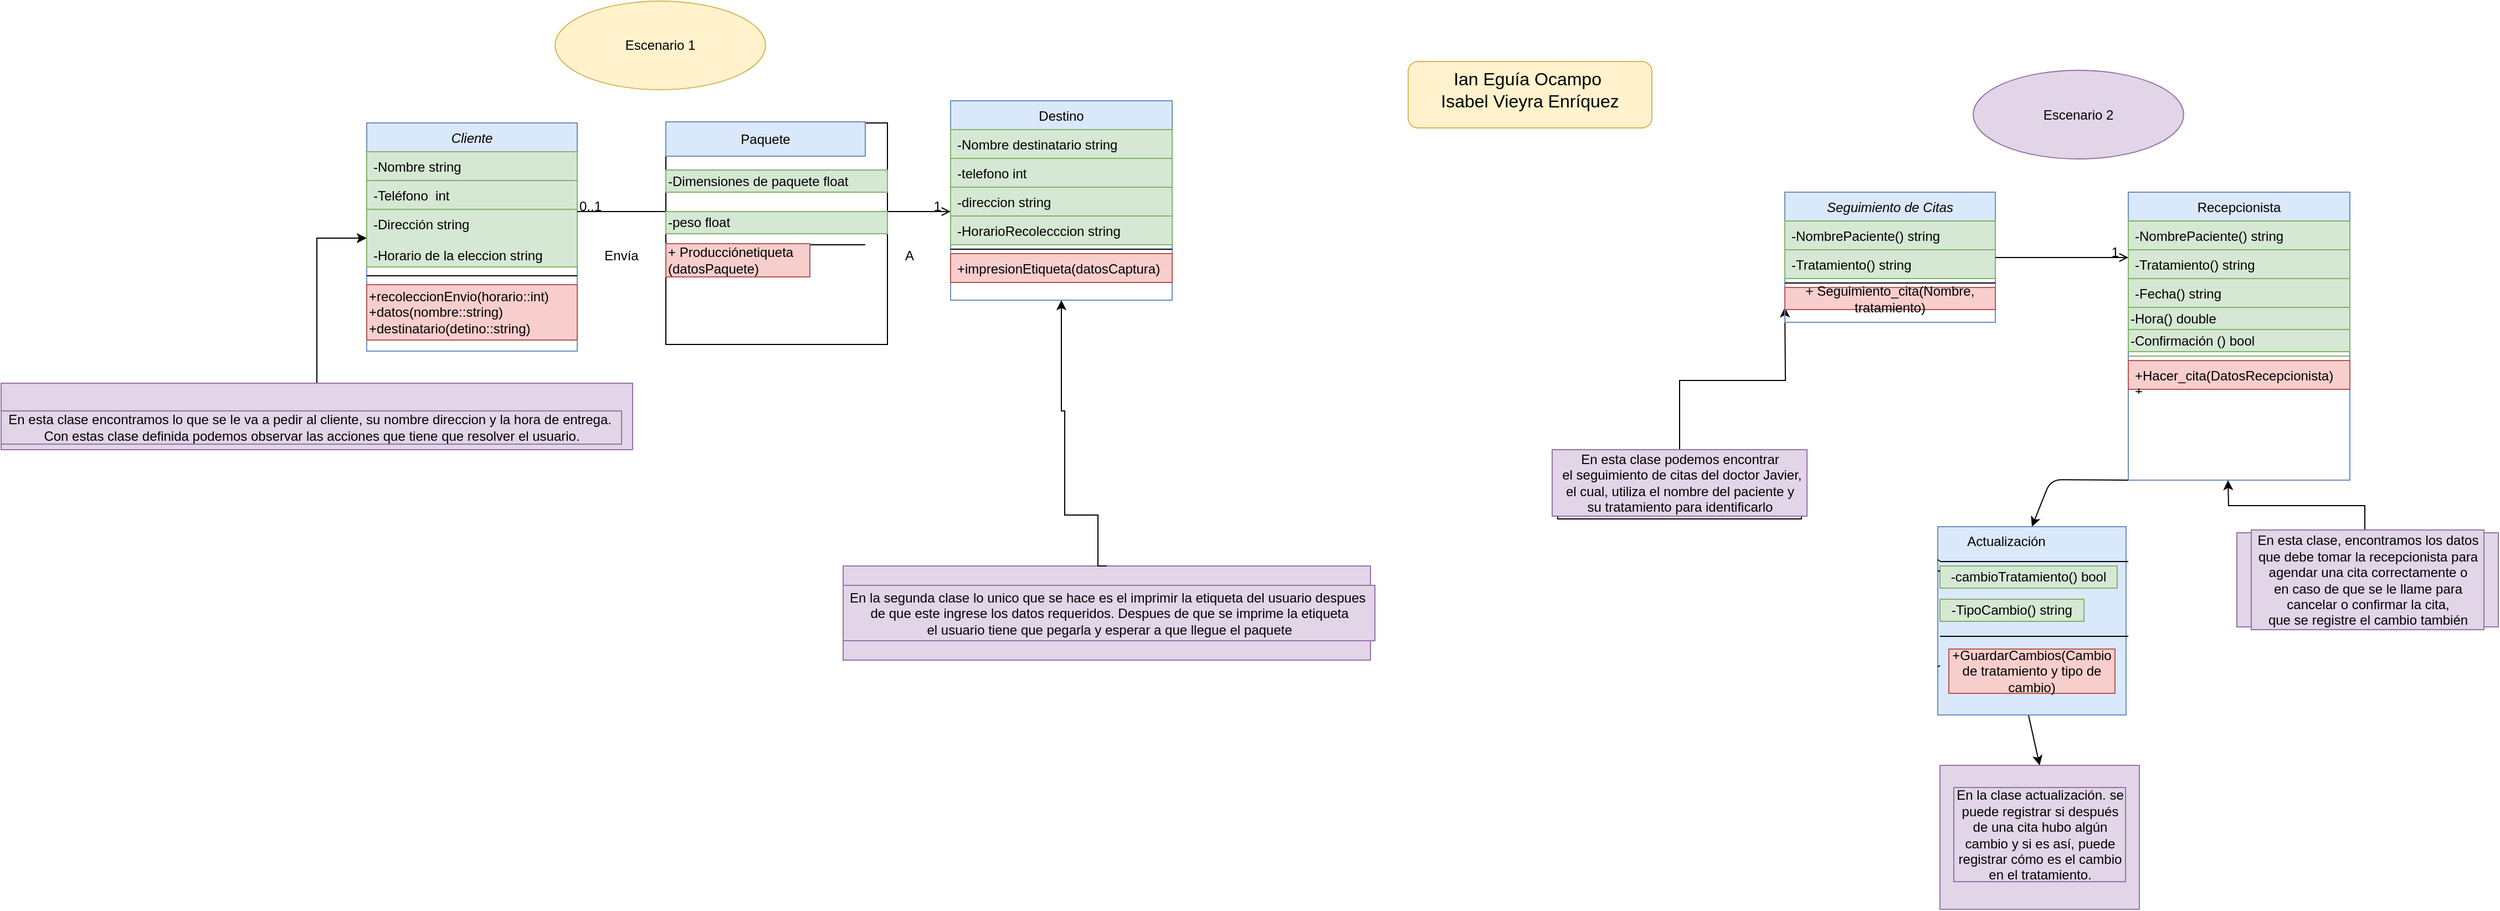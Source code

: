 <mxfile version="13.9.6" type="github" pages="2">
  <diagram id="C5RBs43oDa-KdzZeNtuy" name="escenario 1 ">
    <mxGraphModel dx="2012" dy="635" grid="1" gridSize="10" guides="1" tooltips="1" connect="1" arrows="1" fold="1" page="1" pageScale="1" pageWidth="827" pageHeight="1169" math="0" shadow="0">
      <root>
        <mxCell id="WIyWlLk6GJQsqaUBKTNV-0" />
        <mxCell id="WIyWlLk6GJQsqaUBKTNV-1" parent="WIyWlLk6GJQsqaUBKTNV-0" />
        <mxCell id="zNg6Y8l1uioLrPtS1W3--4" style="edgeStyle=orthogonalEdgeStyle;rounded=0;orthogonalLoop=1;jettySize=auto;html=1;entryX=0;entryY=0.5;entryDx=0;entryDy=0;" parent="WIyWlLk6GJQsqaUBKTNV-1" source="zNg6Y8l1uioLrPtS1W3--3" target="zkfFHV4jXpPFQw0GAbJ--3" edge="1">
          <mxGeometry relative="1" as="geometry" />
        </mxCell>
        <mxCell id="zNg6Y8l1uioLrPtS1W3--3" value="" style="rounded=0;whiteSpace=wrap;html=1;fillColor=#e1d5e7;strokeColor=#9673a6;" parent="WIyWlLk6GJQsqaUBKTNV-1" vertex="1">
          <mxGeometry x="-800" y="345" width="570" height="60" as="geometry" />
        </mxCell>
        <mxCell id="zNg6Y8l1uioLrPtS1W3--1" value="" style="rounded=0;whiteSpace=wrap;html=1;fillColor=#e1d5e7;strokeColor=#9673a6;" parent="WIyWlLk6GJQsqaUBKTNV-1" vertex="1">
          <mxGeometry x="-40" y="510" width="476" height="85" as="geometry" />
        </mxCell>
        <mxCell id="zkfFHV4jXpPFQw0GAbJ--0" value="Cliente" style="swimlane;fontStyle=2;align=center;verticalAlign=top;childLayout=stackLayout;horizontal=1;startSize=26;horizontalStack=0;resizeParent=1;resizeLast=0;collapsible=1;marginBottom=0;rounded=0;shadow=0;strokeWidth=1;fillColor=#dae8fc;strokeColor=#6c8ebf;" parent="WIyWlLk6GJQsqaUBKTNV-1" vertex="1">
          <mxGeometry x="-470" y="110" width="190" height="206" as="geometry">
            <mxRectangle x="230" y="140" width="160" height="26" as="alternateBounds" />
          </mxGeometry>
        </mxCell>
        <mxCell id="zkfFHV4jXpPFQw0GAbJ--1" value="-Nombre string" style="text;align=left;verticalAlign=top;spacingLeft=4;spacingRight=4;overflow=hidden;rotatable=0;points=[[0,0.5],[1,0.5]];portConstraint=eastwest;fillColor=#d5e8d4;strokeColor=#82b366;" parent="zkfFHV4jXpPFQw0GAbJ--0" vertex="1">
          <mxGeometry y="26" width="190" height="26" as="geometry" />
        </mxCell>
        <mxCell id="zkfFHV4jXpPFQw0GAbJ--2" value="-Teléfono  int" style="text;align=left;verticalAlign=top;spacingLeft=4;spacingRight=4;overflow=hidden;rotatable=0;points=[[0,0.5],[1,0.5]];portConstraint=eastwest;rounded=0;shadow=0;html=0;fillColor=#d5e8d4;strokeColor=#82b366;" parent="zkfFHV4jXpPFQw0GAbJ--0" vertex="1">
          <mxGeometry y="52" width="190" height="26" as="geometry" />
        </mxCell>
        <mxCell id="zkfFHV4jXpPFQw0GAbJ--3" value="-Dirección string&#xa;&#xa;-Horario de la eleccion string" style="text;align=left;verticalAlign=top;spacingLeft=4;spacingRight=4;overflow=hidden;rotatable=0;points=[[0,0.5],[1,0.5]];portConstraint=eastwest;rounded=0;shadow=0;html=0;fillColor=#d5e8d4;strokeColor=#82b366;" parent="zkfFHV4jXpPFQw0GAbJ--0" vertex="1">
          <mxGeometry y="78" width="190" height="52" as="geometry" />
        </mxCell>
        <mxCell id="zkfFHV4jXpPFQw0GAbJ--4" value="" style="line;html=1;strokeWidth=1;align=left;verticalAlign=middle;spacingTop=-1;spacingLeft=3;spacingRight=3;rotatable=0;labelPosition=right;points=[];portConstraint=eastwest;" parent="zkfFHV4jXpPFQw0GAbJ--0" vertex="1">
          <mxGeometry y="130" width="190" height="16" as="geometry" />
        </mxCell>
        <mxCell id="3N-C41HS3WivDNmrfECo-3" value="+recoleccionEnvio(horario::int)&lt;br&gt;+datos(nombre::string)&lt;br&gt;+destinatario(detino::string)" style="text;html=1;align=left;verticalAlign=middle;resizable=0;points=[];autosize=1;fillColor=#f8cecc;strokeColor=#b85450;" parent="zkfFHV4jXpPFQw0GAbJ--0" vertex="1">
          <mxGeometry y="146" width="190" height="50" as="geometry" />
        </mxCell>
        <mxCell id="zkfFHV4jXpPFQw0GAbJ--17" value="Destino" style="swimlane;fontStyle=0;align=center;verticalAlign=top;childLayout=stackLayout;horizontal=1;startSize=26;horizontalStack=0;resizeParent=1;resizeLast=0;collapsible=1;marginBottom=0;rounded=0;shadow=0;strokeWidth=1;fillColor=#dae8fc;strokeColor=#6c8ebf;" parent="WIyWlLk6GJQsqaUBKTNV-1" vertex="1">
          <mxGeometry x="57" y="90" width="200" height="180" as="geometry">
            <mxRectangle x="530" y="120" width="160" height="26" as="alternateBounds" />
          </mxGeometry>
        </mxCell>
        <mxCell id="zkfFHV4jXpPFQw0GAbJ--18" value="-Nombre destinatario string" style="text;align=left;verticalAlign=top;spacingLeft=4;spacingRight=4;overflow=hidden;rotatable=0;points=[[0,0.5],[1,0.5]];portConstraint=eastwest;fillColor=#d5e8d4;strokeColor=#82b366;" parent="zkfFHV4jXpPFQw0GAbJ--17" vertex="1">
          <mxGeometry y="26" width="200" height="26" as="geometry" />
        </mxCell>
        <mxCell id="zkfFHV4jXpPFQw0GAbJ--19" value="-telefono int" style="text;align=left;verticalAlign=top;spacingLeft=4;spacingRight=4;overflow=hidden;rotatable=0;points=[[0,0.5],[1,0.5]];portConstraint=eastwest;rounded=0;shadow=0;html=0;fillColor=#d5e8d4;strokeColor=#82b366;" parent="zkfFHV4jXpPFQw0GAbJ--17" vertex="1">
          <mxGeometry y="52" width="200" height="26" as="geometry" />
        </mxCell>
        <mxCell id="zkfFHV4jXpPFQw0GAbJ--20" value="-direccion string" style="text;align=left;verticalAlign=top;spacingLeft=4;spacingRight=4;overflow=hidden;rotatable=0;points=[[0,0.5],[1,0.5]];portConstraint=eastwest;rounded=0;shadow=0;html=0;fillColor=#d5e8d4;strokeColor=#82b366;" parent="zkfFHV4jXpPFQw0GAbJ--17" vertex="1">
          <mxGeometry y="78" width="200" height="26" as="geometry" />
        </mxCell>
        <mxCell id="zkfFHV4jXpPFQw0GAbJ--21" value="-HorarioRecolecccion string" style="text;align=left;verticalAlign=top;spacingLeft=4;spacingRight=4;overflow=hidden;rotatable=0;points=[[0,0.5],[1,0.5]];portConstraint=eastwest;rounded=0;shadow=0;html=0;fillColor=#d5e8d4;strokeColor=#82b366;" parent="zkfFHV4jXpPFQw0GAbJ--17" vertex="1">
          <mxGeometry y="104" width="200" height="26" as="geometry" />
        </mxCell>
        <mxCell id="zkfFHV4jXpPFQw0GAbJ--23" value="" style="line;html=1;strokeWidth=1;align=left;verticalAlign=middle;spacingTop=-1;spacingLeft=3;spacingRight=3;rotatable=0;labelPosition=right;points=[];portConstraint=eastwest;" parent="zkfFHV4jXpPFQw0GAbJ--17" vertex="1">
          <mxGeometry y="130" width="200" height="8" as="geometry" />
        </mxCell>
        <mxCell id="zkfFHV4jXpPFQw0GAbJ--24" value="+impresionEtiqueta(datosCaptura)" style="text;align=left;verticalAlign=top;spacingLeft=4;spacingRight=4;overflow=hidden;rotatable=0;points=[[0,0.5],[1,0.5]];portConstraint=eastwest;fillColor=#f8cecc;strokeColor=#b85450;" parent="zkfFHV4jXpPFQw0GAbJ--17" vertex="1">
          <mxGeometry y="138" width="200" height="26" as="geometry" />
        </mxCell>
        <mxCell id="zkfFHV4jXpPFQw0GAbJ--26" value="" style="endArrow=open;shadow=0;strokeWidth=1;rounded=0;endFill=1;edgeStyle=elbowEdgeStyle;elbow=vertical;" parent="WIyWlLk6GJQsqaUBKTNV-1" source="zkfFHV4jXpPFQw0GAbJ--0" target="zkfFHV4jXpPFQw0GAbJ--17" edge="1">
          <mxGeometry x="0.5" y="41" relative="1" as="geometry">
            <mxPoint x="-310" y="182" as="sourcePoint" />
            <mxPoint x="-150" y="182" as="targetPoint" />
            <mxPoint x="-40" y="32" as="offset" />
          </mxGeometry>
        </mxCell>
        <mxCell id="zkfFHV4jXpPFQw0GAbJ--27" value="0..1" style="resizable=0;align=left;verticalAlign=bottom;labelBackgroundColor=none;fontSize=12;" parent="zkfFHV4jXpPFQw0GAbJ--26" connectable="0" vertex="1">
          <mxGeometry x="-1" relative="1" as="geometry">
            <mxPoint y="4" as="offset" />
          </mxGeometry>
        </mxCell>
        <mxCell id="zkfFHV4jXpPFQw0GAbJ--28" value="1" style="resizable=0;align=right;verticalAlign=bottom;labelBackgroundColor=none;fontSize=12;" parent="zkfFHV4jXpPFQw0GAbJ--26" connectable="0" vertex="1">
          <mxGeometry x="1" relative="1" as="geometry">
            <mxPoint x="-7" y="4" as="offset" />
          </mxGeometry>
        </mxCell>
        <mxCell id="zkfFHV4jXpPFQw0GAbJ--29" value="envia a&amp;nbsp;" style="text;html=1;resizable=0;points=[];;align=center;verticalAlign=middle;labelBackgroundColor=none;rounded=0;shadow=0;strokeWidth=1;fontSize=12;" parent="zkfFHV4jXpPFQw0GAbJ--26" vertex="1" connectable="0">
          <mxGeometry x="0.5" y="49" relative="1" as="geometry">
            <mxPoint x="-38" y="40" as="offset" />
          </mxGeometry>
        </mxCell>
        <mxCell id="3N-C41HS3WivDNmrfECo-6" value="En esta clase encontramos lo que se le va a pedir al cliente, su nombre direccion y la hora de entrega.&amp;nbsp;&lt;br&gt;Con estas clase definida podemos observar las acciones que tiene que resolver el usuario." style="text;html=1;align=center;verticalAlign=middle;resizable=0;points=[];autosize=1;fillColor=#e1d5e7;strokeColor=#9673a6;" parent="WIyWlLk6GJQsqaUBKTNV-1" vertex="1">
          <mxGeometry x="-800" y="370" width="560" height="30" as="geometry" />
        </mxCell>
        <mxCell id="zNg6Y8l1uioLrPtS1W3--2" style="edgeStyle=orthogonalEdgeStyle;rounded=0;orthogonalLoop=1;jettySize=auto;html=1;entryX=0.5;entryY=1;entryDx=0;entryDy=0;exitX=0.5;exitY=0;exitDx=0;exitDy=0;" parent="WIyWlLk6GJQsqaUBKTNV-1" source="zNg6Y8l1uioLrPtS1W3--1" edge="1" target="zkfFHV4jXpPFQw0GAbJ--17">
          <mxGeometry relative="1" as="geometry">
            <mxPoint x="-70" y="370" as="targetPoint" />
            <Array as="points">
              <mxPoint x="190" y="510" />
              <mxPoint x="190" y="464" />
              <mxPoint x="160" y="464" />
              <mxPoint x="160" y="370" />
              <mxPoint x="157" y="370" />
            </Array>
          </mxGeometry>
        </mxCell>
        <mxCell id="zNg6Y8l1uioLrPtS1W3--0" value="En la segunda clase lo unico que se hace es el imprimir la etiqueta del usuario despues&amp;nbsp;&lt;br&gt;de que este ingrese los datos requeridos. Despues de que se imprime la etiqueta&lt;br&gt;el usuario tiene que pegarla y esperar a que llegue el paquete" style="text;html=1;align=center;verticalAlign=middle;resizable=0;points=[];autosize=1;fillColor=#e1d5e7;strokeColor=#9673a6;" parent="WIyWlLk6GJQsqaUBKTNV-1" vertex="1">
          <mxGeometry x="-40" y="527.5" width="480" height="50" as="geometry" />
        </mxCell>
        <mxCell id="zNg6Y8l1uioLrPtS1W3--5" value="Escenario 1" style="ellipse;whiteSpace=wrap;html=1;fillColor=#fff2cc;strokeColor=#d6b656;" parent="WIyWlLk6GJQsqaUBKTNV-1" vertex="1">
          <mxGeometry x="-300" width="190" height="80" as="geometry" />
        </mxCell>
        <mxCell id="i2FDpkzaoJRVynmeRSLC-27" style="edgeStyle=orthogonalEdgeStyle;rounded=0;orthogonalLoop=1;jettySize=auto;html=1;entryX=0;entryY=0.5;entryDx=0;entryDy=0;" edge="1" parent="WIyWlLk6GJQsqaUBKTNV-1" source="i2FDpkzaoJRVynmeRSLC-28">
          <mxGeometry relative="1" as="geometry">
            <mxPoint x="810" y="276.5" as="targetPoint" />
          </mxGeometry>
        </mxCell>
        <mxCell id="i2FDpkzaoJRVynmeRSLC-28" value="" style="rounded=0;whiteSpace=wrap;html=1;" vertex="1" parent="WIyWlLk6GJQsqaUBKTNV-1">
          <mxGeometry x="605" y="407.5" width="220" height="60" as="geometry" />
        </mxCell>
        <mxCell id="i2FDpkzaoJRVynmeRSLC-29" value="" style="rounded=0;whiteSpace=wrap;html=1;fillColor=#e1d5e7;strokeColor=#9673a6;" vertex="1" parent="WIyWlLk6GJQsqaUBKTNV-1">
          <mxGeometry x="1218" y="480" width="236" height="85" as="geometry" />
        </mxCell>
        <mxCell id="i2FDpkzaoJRVynmeRSLC-30" value="Seguimiento de Citas" style="swimlane;fontStyle=2;align=center;verticalAlign=top;childLayout=stackLayout;horizontal=1;startSize=26;horizontalStack=0;resizeParent=1;resizeLast=0;collapsible=1;marginBottom=0;rounded=0;shadow=0;strokeWidth=1;fillColor=#dae8fc;strokeColor=#6c8ebf;" vertex="1" parent="WIyWlLk6GJQsqaUBKTNV-1">
          <mxGeometry x="810" y="172.5" width="190" height="117.5" as="geometry">
            <mxRectangle x="230" y="140" width="160" height="26" as="alternateBounds" />
          </mxGeometry>
        </mxCell>
        <mxCell id="i2FDpkzaoJRVynmeRSLC-31" value="-NombrePaciente() string" style="text;align=left;verticalAlign=top;spacingLeft=4;spacingRight=4;overflow=hidden;rotatable=0;points=[[0,0.5],[1,0.5]];portConstraint=eastwest;fillColor=#d5e8d4;strokeColor=#82b366;" vertex="1" parent="i2FDpkzaoJRVynmeRSLC-30">
          <mxGeometry y="26" width="190" height="26" as="geometry" />
        </mxCell>
        <mxCell id="i2FDpkzaoJRVynmeRSLC-32" value="-Tratamiento() string" style="text;align=left;verticalAlign=top;spacingLeft=4;spacingRight=4;overflow=hidden;rotatable=0;points=[[0,0.5],[1,0.5]];portConstraint=eastwest;rounded=0;shadow=0;html=0;fillColor=#d5e8d4;strokeColor=#82b366;" vertex="1" parent="i2FDpkzaoJRVynmeRSLC-30">
          <mxGeometry y="52" width="190" height="26" as="geometry" />
        </mxCell>
        <mxCell id="i2FDpkzaoJRVynmeRSLC-61" value="" style="line;html=1;strokeWidth=1;align=left;verticalAlign=middle;spacingTop=-1;spacingLeft=3;spacingRight=3;rotatable=0;labelPosition=right;points=[];portConstraint=eastwest;" vertex="1" parent="i2FDpkzaoJRVynmeRSLC-30">
          <mxGeometry y="78" width="190" height="8" as="geometry" />
        </mxCell>
        <mxCell id="i2FDpkzaoJRVynmeRSLC-62" value="+ Seguimiento_cita(Nombre, tratamiento)" style="text;html=1;strokeColor=#b85450;fillColor=#f8cecc;align=center;verticalAlign=middle;whiteSpace=wrap;rounded=0;" vertex="1" parent="i2FDpkzaoJRVynmeRSLC-30">
          <mxGeometry y="86" width="190" height="20" as="geometry" />
        </mxCell>
        <mxCell id="i2FDpkzaoJRVynmeRSLC-36" value="Recepcionista" style="swimlane;fontStyle=0;align=center;verticalAlign=top;childLayout=stackLayout;horizontal=1;startSize=26;horizontalStack=0;resizeParent=1;resizeLast=0;collapsible=1;marginBottom=0;rounded=0;shadow=0;strokeWidth=1;fillColor=#dae8fc;strokeColor=#6c8ebf;" vertex="1" parent="WIyWlLk6GJQsqaUBKTNV-1">
          <mxGeometry x="1120" y="172.5" width="200" height="260" as="geometry">
            <mxRectangle x="530" y="120" width="160" height="26" as="alternateBounds" />
          </mxGeometry>
        </mxCell>
        <mxCell id="i2FDpkzaoJRVynmeRSLC-38" value="-NombrePaciente() string" style="text;align=left;verticalAlign=top;spacingLeft=4;spacingRight=4;overflow=hidden;rotatable=0;points=[[0,0.5],[1,0.5]];portConstraint=eastwest;rounded=0;shadow=0;html=0;fillColor=#d5e8d4;strokeColor=#82b366;" vertex="1" parent="i2FDpkzaoJRVynmeRSLC-36">
          <mxGeometry y="26" width="200" height="26" as="geometry" />
        </mxCell>
        <mxCell id="i2FDpkzaoJRVynmeRSLC-39" value="-Tratamiento() string" style="text;align=left;verticalAlign=top;spacingLeft=4;spacingRight=4;overflow=hidden;rotatable=0;points=[[0,0.5],[1,0.5]];portConstraint=eastwest;rounded=0;shadow=0;html=0;fillColor=#d5e8d4;strokeColor=#82b366;" vertex="1" parent="i2FDpkzaoJRVynmeRSLC-36">
          <mxGeometry y="52" width="200" height="26" as="geometry" />
        </mxCell>
        <mxCell id="i2FDpkzaoJRVynmeRSLC-40" value="-Fecha() string" style="text;align=left;verticalAlign=top;spacingLeft=4;spacingRight=4;overflow=hidden;rotatable=0;points=[[0,0.5],[1,0.5]];portConstraint=eastwest;rounded=0;shadow=0;html=0;fillColor=#d5e8d4;strokeColor=#82b366;" vertex="1" parent="i2FDpkzaoJRVynmeRSLC-36">
          <mxGeometry y="78" width="200" height="26" as="geometry" />
        </mxCell>
        <mxCell id="i2FDpkzaoJRVynmeRSLC-41" value="-Hora() double" style="text;html=1;align=left;verticalAlign=middle;resizable=0;points=[];autosize=1;fillColor=#d5e8d4;strokeColor=#82b366;" vertex="1" parent="i2FDpkzaoJRVynmeRSLC-36">
          <mxGeometry y="104" width="200" height="20" as="geometry" />
        </mxCell>
        <mxCell id="i2FDpkzaoJRVynmeRSLC-42" value="-Confirmación () bool" style="text;html=1;align=left;verticalAlign=middle;resizable=0;points=[];autosize=1;fillColor=#d5e8d4;strokeColor=#82b366;" vertex="1" parent="i2FDpkzaoJRVynmeRSLC-36">
          <mxGeometry y="124" width="200" height="20" as="geometry" />
        </mxCell>
        <mxCell id="i2FDpkzaoJRVynmeRSLC-43" value="" style="line;html=1;strokeWidth=1;align=left;verticalAlign=middle;spacingTop=-1;spacingLeft=3;spacingRight=3;rotatable=0;labelPosition=right;points=[];portConstraint=eastwest;fillColor=#d5e8d4;strokeColor=#82b366;" vertex="1" parent="i2FDpkzaoJRVynmeRSLC-36">
          <mxGeometry y="144" width="200" height="8" as="geometry" />
        </mxCell>
        <mxCell id="i2FDpkzaoJRVynmeRSLC-44" value="+Hacer_cita(DatosRecepcionista)&#xa;+" style="text;align=left;verticalAlign=top;spacingLeft=4;spacingRight=4;overflow=hidden;rotatable=0;points=[[0,0.5],[1,0.5]];portConstraint=eastwest;fillColor=#f8cecc;strokeColor=#b85450;" vertex="1" parent="i2FDpkzaoJRVynmeRSLC-36">
          <mxGeometry y="152" width="200" height="26" as="geometry" />
        </mxCell>
        <mxCell id="i2FDpkzaoJRVynmeRSLC-45" value="" style="endArrow=open;shadow=0;strokeWidth=1;rounded=0;endFill=1;edgeStyle=elbowEdgeStyle;elbow=vertical;" edge="1" parent="WIyWlLk6GJQsqaUBKTNV-1" source="i2FDpkzaoJRVynmeRSLC-30" target="i2FDpkzaoJRVynmeRSLC-36">
          <mxGeometry x="0.5" y="41" relative="1" as="geometry">
            <mxPoint x="970" y="244.5" as="sourcePoint" />
            <mxPoint x="1130" y="244.5" as="targetPoint" />
            <mxPoint x="-40" y="32" as="offset" />
          </mxGeometry>
        </mxCell>
        <mxCell id="i2FDpkzaoJRVynmeRSLC-47" value="1" style="resizable=0;align=right;verticalAlign=bottom;labelBackgroundColor=none;fontSize=12;" connectable="0" vertex="1" parent="i2FDpkzaoJRVynmeRSLC-45">
          <mxGeometry x="1" relative="1" as="geometry">
            <mxPoint x="-7" y="4" as="offset" />
          </mxGeometry>
        </mxCell>
        <mxCell id="i2FDpkzaoJRVynmeRSLC-49" value="En esta clase podemos encontrar&lt;br&gt;&amp;nbsp;el seguimiento de citas del doctor Javier,&lt;br&gt;el cual, utiliza el nombre del paciente y&lt;br&gt;su tratamiento para identificarlo" style="text;html=1;align=center;verticalAlign=middle;resizable=0;points=[];autosize=1;fillColor=#e1d5e7;strokeColor=#9673a6;" vertex="1" parent="WIyWlLk6GJQsqaUBKTNV-1">
          <mxGeometry x="600" y="405" width="230" height="60" as="geometry" />
        </mxCell>
        <mxCell id="i2FDpkzaoJRVynmeRSLC-50" style="edgeStyle=orthogonalEdgeStyle;rounded=0;orthogonalLoop=1;jettySize=auto;html=1;exitX=0.488;exitY=-0.001;exitDx=0;exitDy=0;exitPerimeter=0;" edge="1" parent="WIyWlLk6GJQsqaUBKTNV-1" source="i2FDpkzaoJRVynmeRSLC-51">
          <mxGeometry relative="1" as="geometry">
            <mxPoint x="1210" y="432.5" as="targetPoint" />
          </mxGeometry>
        </mxCell>
        <mxCell id="i2FDpkzaoJRVynmeRSLC-51" value="En esta clase, encontramos los datos&lt;br&gt;que debe tomar la recepcionista para&lt;br&gt;agendar una cita correctamente o&lt;br&gt;en caso de que se le llame para&lt;br&gt;cancelar o confirmar la cita,&lt;br&gt;que se registre el cambio también" style="text;html=1;align=center;verticalAlign=middle;resizable=0;points=[];autosize=1;strokeColor=#9673a6;fillColor=#e1d5e7;" vertex="1" parent="WIyWlLk6GJQsqaUBKTNV-1">
          <mxGeometry x="1231" y="477.5" width="210" height="90" as="geometry" />
        </mxCell>
        <mxCell id="i2FDpkzaoJRVynmeRSLC-52" value="Escenario 2" style="ellipse;whiteSpace=wrap;html=1;fillColor=#e1d5e7;strokeColor=#9673a6;" vertex="1" parent="WIyWlLk6GJQsqaUBKTNV-1">
          <mxGeometry x="980" y="62.5" width="190" height="80" as="geometry" />
        </mxCell>
        <mxCell id="i2FDpkzaoJRVynmeRSLC-53" value="" style="whiteSpace=wrap;html=1;aspect=fixed;" vertex="1" parent="WIyWlLk6GJQsqaUBKTNV-1">
          <mxGeometry x="-200" y="110" width="200" height="200" as="geometry" />
        </mxCell>
        <mxCell id="i2FDpkzaoJRVynmeRSLC-54" value="" style="rounded=0;whiteSpace=wrap;html=1;fillColor=#dae8fc;strokeColor=#6c8ebf;" vertex="1" parent="WIyWlLk6GJQsqaUBKTNV-1">
          <mxGeometry x="-200" y="109" width="180" height="31" as="geometry" />
        </mxCell>
        <mxCell id="i2FDpkzaoJRVynmeRSLC-55" value="Paquete" style="text;html=1;strokeColor=none;fillColor=none;align=center;verticalAlign=middle;whiteSpace=wrap;rounded=0;" vertex="1" parent="WIyWlLk6GJQsqaUBKTNV-1">
          <mxGeometry x="-130" y="114.5" width="40" height="20" as="geometry" />
        </mxCell>
        <mxCell id="i2FDpkzaoJRVynmeRSLC-56" value="-Dimensiones de paquete float" style="text;html=1;align=left;verticalAlign=middle;resizable=0;points=[];autosize=1;fillColor=#d5e8d4;strokeColor=#82b366;" vertex="1" parent="WIyWlLk6GJQsqaUBKTNV-1">
          <mxGeometry x="-200" y="152.5" width="200" height="20" as="geometry" />
        </mxCell>
        <mxCell id="i2FDpkzaoJRVynmeRSLC-57" value="-peso float" style="text;html=1;align=left;verticalAlign=middle;resizable=0;points=[];autosize=1;fillColor=#d5e8d4;strokeColor=#82b366;" vertex="1" parent="WIyWlLk6GJQsqaUBKTNV-1">
          <mxGeometry x="-200" y="190" width="200" height="20" as="geometry" />
        </mxCell>
        <mxCell id="i2FDpkzaoJRVynmeRSLC-58" value="Envía" style="text;html=1;strokeColor=none;fillColor=none;align=center;verticalAlign=middle;whiteSpace=wrap;rounded=0;" vertex="1" parent="WIyWlLk6GJQsqaUBKTNV-1">
          <mxGeometry x="-260" y="220" width="40" height="20" as="geometry" />
        </mxCell>
        <mxCell id="i2FDpkzaoJRVynmeRSLC-59" value="A" style="text;html=1;strokeColor=none;fillColor=none;align=center;verticalAlign=middle;whiteSpace=wrap;rounded=0;" vertex="1" parent="WIyWlLk6GJQsqaUBKTNV-1">
          <mxGeometry y="220" width="40" height="20" as="geometry" />
        </mxCell>
        <mxCell id="i2FDpkzaoJRVynmeRSLC-63" value="" style="line;html=1;strokeWidth=1;align=left;verticalAlign=middle;spacingTop=-1;spacingLeft=3;spacingRight=3;rotatable=0;labelPosition=right;points=[];portConstraint=eastwest;" vertex="1" parent="WIyWlLk6GJQsqaUBKTNV-1">
          <mxGeometry x="-200" y="216" width="180" height="8" as="geometry" />
        </mxCell>
        <mxCell id="i2FDpkzaoJRVynmeRSLC-64" value="+ Producciónetiqueta&lt;br&gt;(datosPaquete)" style="text;html=1;align=left;verticalAlign=middle;resizable=0;points=[];autosize=1;fillColor=#f8cecc;strokeColor=#b85450;" vertex="1" parent="WIyWlLk6GJQsqaUBKTNV-1">
          <mxGeometry x="-200" y="219" width="130" height="30" as="geometry" />
        </mxCell>
        <mxCell id="i2FDpkzaoJRVynmeRSLC-66" value="" style="whiteSpace=wrap;html=1;aspect=fixed;fillColor=#dae8fc;strokeColor=#6c8ebf;" vertex="1" parent="WIyWlLk6GJQsqaUBKTNV-1">
          <mxGeometry x="948" y="474.5" width="170" height="170" as="geometry" />
        </mxCell>
        <mxCell id="i2FDpkzaoJRVynmeRSLC-67" value="Actualización" style="text;html=1;strokeColor=none;fillColor=none;align=center;verticalAlign=middle;whiteSpace=wrap;rounded=0;" vertex="1" parent="WIyWlLk6GJQsqaUBKTNV-1">
          <mxGeometry x="990" y="477.5" width="40" height="20" as="geometry" />
        </mxCell>
        <mxCell id="i2FDpkzaoJRVynmeRSLC-68" value="" style="endArrow=none;html=1;exitX=0;exitY=0.25;exitDx=0;exitDy=0;" edge="1" parent="WIyWlLk6GJQsqaUBKTNV-1" target="i2FDpkzaoJRVynmeRSLC-66">
          <mxGeometry width="50" height="50" relative="1" as="geometry">
            <mxPoint x="950" y="505.625" as="sourcePoint" />
            <mxPoint x="1082.5" y="505.625" as="targetPoint" />
          </mxGeometry>
        </mxCell>
        <mxCell id="i2FDpkzaoJRVynmeRSLC-69" value="-cambioTratamiento() bool" style="text;html=1;strokeColor=#82b366;fillColor=#d5e8d4;align=center;verticalAlign=middle;whiteSpace=wrap;rounded=0;" vertex="1" parent="WIyWlLk6GJQsqaUBKTNV-1">
          <mxGeometry x="950" y="510" width="160" height="20" as="geometry" />
        </mxCell>
        <mxCell id="i2FDpkzaoJRVynmeRSLC-70" value="" style="endArrow=none;html=1;exitX=0;exitY=0.25;exitDx=0;exitDy=0;" edge="1" parent="WIyWlLk6GJQsqaUBKTNV-1" source="i2FDpkzaoJRVynmeRSLC-69" target="i2FDpkzaoJRVynmeRSLC-66">
          <mxGeometry width="50" height="50" relative="1" as="geometry">
            <mxPoint x="1030" y="470" as="sourcePoint" />
            <mxPoint x="1080" y="420" as="targetPoint" />
          </mxGeometry>
        </mxCell>
        <mxCell id="i2FDpkzaoJRVynmeRSLC-71" value="" style="line;html=1;strokeWidth=1;align=left;verticalAlign=middle;spacingTop=-1;spacingLeft=3;spacingRight=3;rotatable=0;labelPosition=right;points=[];portConstraint=eastwest;" vertex="1" parent="WIyWlLk6GJQsqaUBKTNV-1">
          <mxGeometry x="950" y="502" width="170" height="8" as="geometry" />
        </mxCell>
        <mxCell id="i2FDpkzaoJRVynmeRSLC-72" value="-TipoCambio() string" style="text;html=1;strokeColor=#82b366;fillColor=#d5e8d4;align=center;verticalAlign=middle;whiteSpace=wrap;rounded=0;" vertex="1" parent="WIyWlLk6GJQsqaUBKTNV-1">
          <mxGeometry x="950" y="540" width="130" height="20" as="geometry" />
        </mxCell>
        <mxCell id="i2FDpkzaoJRVynmeRSLC-73" value="" style="endArrow=none;html=1;" edge="1" parent="WIyWlLk6GJQsqaUBKTNV-1" target="i2FDpkzaoJRVynmeRSLC-66">
          <mxGeometry width="50" height="50" relative="1" as="geometry">
            <mxPoint x="950" y="600" as="sourcePoint" />
            <mxPoint x="1000" y="550" as="targetPoint" />
          </mxGeometry>
        </mxCell>
        <mxCell id="i2FDpkzaoJRVynmeRSLC-74" value="" style="line;html=1;strokeWidth=1;align=left;verticalAlign=middle;spacingTop=-1;spacingLeft=3;spacingRight=3;rotatable=0;labelPosition=right;points=[];portConstraint=eastwest;" vertex="1" parent="WIyWlLk6GJQsqaUBKTNV-1">
          <mxGeometry x="950" y="569.5" width="170" height="8" as="geometry" />
        </mxCell>
        <mxCell id="i2FDpkzaoJRVynmeRSLC-75" value="+GuardarCambios(Cambio de tratamiento y tipo de cambio)" style="text;html=1;strokeColor=#b85450;fillColor=#f8cecc;align=center;verticalAlign=middle;whiteSpace=wrap;rounded=0;" vertex="1" parent="WIyWlLk6GJQsqaUBKTNV-1">
          <mxGeometry x="958" y="585" width="150" height="40" as="geometry" />
        </mxCell>
        <mxCell id="i2FDpkzaoJRVynmeRSLC-76" value="" style="endArrow=classic;html=1;exitX=0;exitY=1;exitDx=0;exitDy=0;entryX=0.5;entryY=0;entryDx=0;entryDy=0;" edge="1" parent="WIyWlLk6GJQsqaUBKTNV-1" source="i2FDpkzaoJRVynmeRSLC-36" target="i2FDpkzaoJRVynmeRSLC-66">
          <mxGeometry width="50" height="50" relative="1" as="geometry">
            <mxPoint x="1030" y="430" as="sourcePoint" />
            <mxPoint x="1050" y="432" as="targetPoint" />
            <Array as="points">
              <mxPoint x="1050" y="432" />
            </Array>
          </mxGeometry>
        </mxCell>
        <mxCell id="i2FDpkzaoJRVynmeRSLC-77" value="" style="rounded=0;whiteSpace=wrap;html=1;fillColor=#e1d5e7;strokeColor=#9673a6;" vertex="1" parent="WIyWlLk6GJQsqaUBKTNV-1">
          <mxGeometry x="950" y="690" width="180" height="130" as="geometry" />
        </mxCell>
        <mxCell id="i2FDpkzaoJRVynmeRSLC-78" value="En la clase actualización. se puede registrar si después de una cita hubo algún cambio y si es así, puede registrar cómo es el cambio en el tratamiento." style="text;html=1;strokeColor=#9673a6;fillColor=#e1d5e7;align=center;verticalAlign=middle;whiteSpace=wrap;rounded=0;" vertex="1" parent="WIyWlLk6GJQsqaUBKTNV-1">
          <mxGeometry x="962.5" y="710" width="155" height="85" as="geometry" />
        </mxCell>
        <mxCell id="i2FDpkzaoJRVynmeRSLC-79" value="" style="endArrow=classic;html=1;entryX=0.5;entryY=0;entryDx=0;entryDy=0;" edge="1" parent="WIyWlLk6GJQsqaUBKTNV-1" target="i2FDpkzaoJRVynmeRSLC-77">
          <mxGeometry width="50" height="50" relative="1" as="geometry">
            <mxPoint x="1030" y="645" as="sourcePoint" />
            <mxPoint x="1080" y="595" as="targetPoint" />
          </mxGeometry>
        </mxCell>
        <mxCell id="i2FDpkzaoJRVynmeRSLC-80" value="" style="rounded=1;whiteSpace=wrap;html=1;fillColor=#fff2cc;strokeColor=#d6b656;" vertex="1" parent="WIyWlLk6GJQsqaUBKTNV-1">
          <mxGeometry x="470" y="54.5" width="220" height="60" as="geometry" />
        </mxCell>
        <mxCell id="i2FDpkzaoJRVynmeRSLC-81" value="&lt;font style=&quot;font-size: 16px&quot;&gt;Ian Eguía Ocampo&amp;nbsp;&lt;br&gt;Isabel Vieyra Enríquez&lt;/font&gt;" style="text;html=1;strokeColor=none;fillColor=none;align=center;verticalAlign=middle;whiteSpace=wrap;rounded=0;fontSize=16;" vertex="1" parent="WIyWlLk6GJQsqaUBKTNV-1">
          <mxGeometry x="495" y="70" width="170" height="20" as="geometry" />
        </mxCell>
      </root>
    </mxGraphModel>
  </diagram>
  <diagram id="g7QrhdMv3tE3edGE0GH4" name="Page-2">
    <mxGraphModel dx="1038" dy="617" grid="1" gridSize="10" guides="1" tooltips="1" connect="1" arrows="1" fold="1" page="1" pageScale="1" pageWidth="850" pageHeight="1100" math="0" shadow="0">
      <root>
        <mxCell id="WU1QnlJaf5gPuhGYvKI_-0" />
        <mxCell id="WU1QnlJaf5gPuhGYvKI_-1" parent="WU1QnlJaf5gPuhGYvKI_-0" />
        <mxCell id="1m0p5JlaTRjRlyuqvVar-0" value="Cliente" style="swimlane;fontStyle=2;align=center;verticalAlign=top;childLayout=stackLayout;horizontal=1;startSize=26;horizontalStack=0;resizeParent=1;resizeLast=0;collapsible=1;marginBottom=0;rounded=0;shadow=0;strokeWidth=1;" vertex="1" parent="WU1QnlJaf5gPuhGYvKI_-1">
          <mxGeometry x="170" y="130" width="190" height="206" as="geometry">
            <mxRectangle x="230" y="140" width="160" height="26" as="alternateBounds" />
          </mxGeometry>
        </mxCell>
        <mxCell id="1m0p5JlaTRjRlyuqvVar-1" value="-Nombre string" style="text;align=left;verticalAlign=top;spacingLeft=4;spacingRight=4;overflow=hidden;rotatable=0;points=[[0,0.5],[1,0.5]];portConstraint=eastwest;" vertex="1" parent="1m0p5JlaTRjRlyuqvVar-0">
          <mxGeometry y="26" width="190" height="26" as="geometry" />
        </mxCell>
        <mxCell id="1m0p5JlaTRjRlyuqvVar-2" value="-Teléfono  int" style="text;align=left;verticalAlign=top;spacingLeft=4;spacingRight=4;overflow=hidden;rotatable=0;points=[[0,0.5],[1,0.5]];portConstraint=eastwest;rounded=0;shadow=0;html=0;" vertex="1" parent="1m0p5JlaTRjRlyuqvVar-0">
          <mxGeometry y="52" width="190" height="26" as="geometry" />
        </mxCell>
        <mxCell id="1m0p5JlaTRjRlyuqvVar-3" value="-Dirección string&#xa;&#xa;-Horario de la eleccion int" style="text;align=left;verticalAlign=top;spacingLeft=4;spacingRight=4;overflow=hidden;rotatable=0;points=[[0,0.5],[1,0.5]];portConstraint=eastwest;rounded=0;shadow=0;html=0;" vertex="1" parent="1m0p5JlaTRjRlyuqvVar-0">
          <mxGeometry y="78" width="190" height="52" as="geometry" />
        </mxCell>
        <mxCell id="1m0p5JlaTRjRlyuqvVar-4" value="" style="line;html=1;strokeWidth=1;align=left;verticalAlign=middle;spacingTop=-1;spacingLeft=3;spacingRight=3;rotatable=0;labelPosition=right;points=[];portConstraint=eastwest;" vertex="1" parent="1m0p5JlaTRjRlyuqvVar-0">
          <mxGeometry y="130" width="190" height="16" as="geometry" />
        </mxCell>
        <mxCell id="1m0p5JlaTRjRlyuqvVar-5" value="+recoleccionEnvio(horario::int)&lt;br&gt;+datos(nombre::string)&lt;br&gt;+destinatario(detino::string)" style="text;html=1;align=left;verticalAlign=middle;resizable=0;points=[];autosize=1;" vertex="1" parent="1m0p5JlaTRjRlyuqvVar-0">
          <mxGeometry y="146" width="190" height="50" as="geometry" />
        </mxCell>
        <mxCell id="DGa5rsfHhTeiQuIR_DEf-0" value="Destino" style="swimlane;fontStyle=0;align=center;verticalAlign=top;childLayout=stackLayout;horizontal=1;startSize=26;horizontalStack=0;resizeParent=1;resizeLast=0;collapsible=1;marginBottom=0;rounded=0;shadow=0;strokeWidth=1;" vertex="1" parent="WU1QnlJaf5gPuhGYvKI_-1">
          <mxGeometry x="530" y="120" width="200" height="260" as="geometry">
            <mxRectangle x="530" y="120" width="160" height="26" as="alternateBounds" />
          </mxGeometry>
        </mxCell>
        <mxCell id="DGa5rsfHhTeiQuIR_DEf-1" value="-Nombre destinatario string" style="text;align=left;verticalAlign=top;spacingLeft=4;spacingRight=4;overflow=hidden;rotatable=0;points=[[0,0.5],[1,0.5]];portConstraint=eastwest;" vertex="1" parent="DGa5rsfHhTeiQuIR_DEf-0">
          <mxGeometry y="26" width="200" height="26" as="geometry" />
        </mxCell>
        <mxCell id="DGa5rsfHhTeiQuIR_DEf-2" value="-telefono int" style="text;align=left;verticalAlign=top;spacingLeft=4;spacingRight=4;overflow=hidden;rotatable=0;points=[[0,0.5],[1,0.5]];portConstraint=eastwest;rounded=0;shadow=0;html=0;" vertex="1" parent="DGa5rsfHhTeiQuIR_DEf-0">
          <mxGeometry y="52" width="200" height="26" as="geometry" />
        </mxCell>
        <mxCell id="DGa5rsfHhTeiQuIR_DEf-3" value="-direccion string" style="text;align=left;verticalAlign=top;spacingLeft=4;spacingRight=4;overflow=hidden;rotatable=0;points=[[0,0.5],[1,0.5]];portConstraint=eastwest;rounded=0;shadow=0;html=0;" vertex="1" parent="DGa5rsfHhTeiQuIR_DEf-0">
          <mxGeometry y="78" width="200" height="26" as="geometry" />
        </mxCell>
        <mxCell id="DGa5rsfHhTeiQuIR_DEf-4" value="-HorarioRecolecccion int" style="text;align=left;verticalAlign=top;spacingLeft=4;spacingRight=4;overflow=hidden;rotatable=0;points=[[0,0.5],[1,0.5]];portConstraint=eastwest;rounded=0;shadow=0;html=0;" vertex="1" parent="DGa5rsfHhTeiQuIR_DEf-0">
          <mxGeometry y="104" width="200" height="26" as="geometry" />
        </mxCell>
        <mxCell id="DGa5rsfHhTeiQuIR_DEf-5" value="-peso float" style="text;html=1;align=left;verticalAlign=middle;resizable=0;points=[];autosize=1;" vertex="1" parent="DGa5rsfHhTeiQuIR_DEf-0">
          <mxGeometry y="130" width="200" height="20" as="geometry" />
        </mxCell>
        <mxCell id="DGa5rsfHhTeiQuIR_DEf-6" value="-Dimensiones de paquete float" style="text;html=1;align=left;verticalAlign=middle;resizable=0;points=[];autosize=1;" vertex="1" parent="DGa5rsfHhTeiQuIR_DEf-0">
          <mxGeometry y="150" width="200" height="20" as="geometry" />
        </mxCell>
        <mxCell id="DGa5rsfHhTeiQuIR_DEf-7" value="" style="line;html=1;strokeWidth=1;align=left;verticalAlign=middle;spacingTop=-1;spacingLeft=3;spacingRight=3;rotatable=0;labelPosition=right;points=[];portConstraint=eastwest;" vertex="1" parent="DGa5rsfHhTeiQuIR_DEf-0">
          <mxGeometry y="170" width="200" height="8" as="geometry" />
        </mxCell>
        <mxCell id="DGa5rsfHhTeiQuIR_DEf-8" value="+impresionEtiqueta(datosCaptura)" style="text;align=left;verticalAlign=top;spacingLeft=4;spacingRight=4;overflow=hidden;rotatable=0;points=[[0,0.5],[1,0.5]];portConstraint=eastwest;" vertex="1" parent="DGa5rsfHhTeiQuIR_DEf-0">
          <mxGeometry y="178" width="200" height="26" as="geometry" />
        </mxCell>
      </root>
    </mxGraphModel>
  </diagram>
</mxfile>
